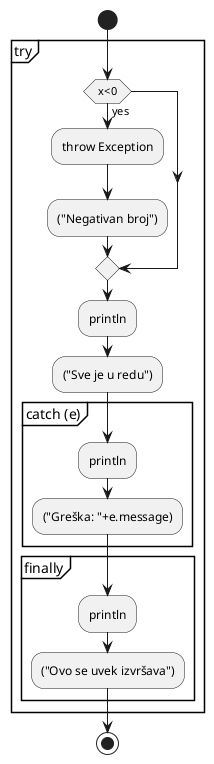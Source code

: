 @startuml
start
group try
if (x<0) then (yes)
:throw Exception;
:("Negativan broj");
endif
:println;
:("Sve je u redu");
group catch (e)
:println;
:("Greška: "+e.message);
end group
group finally
:println;
:("Ovo se uvek izvršava");
end group
end group
stop
@enduml
